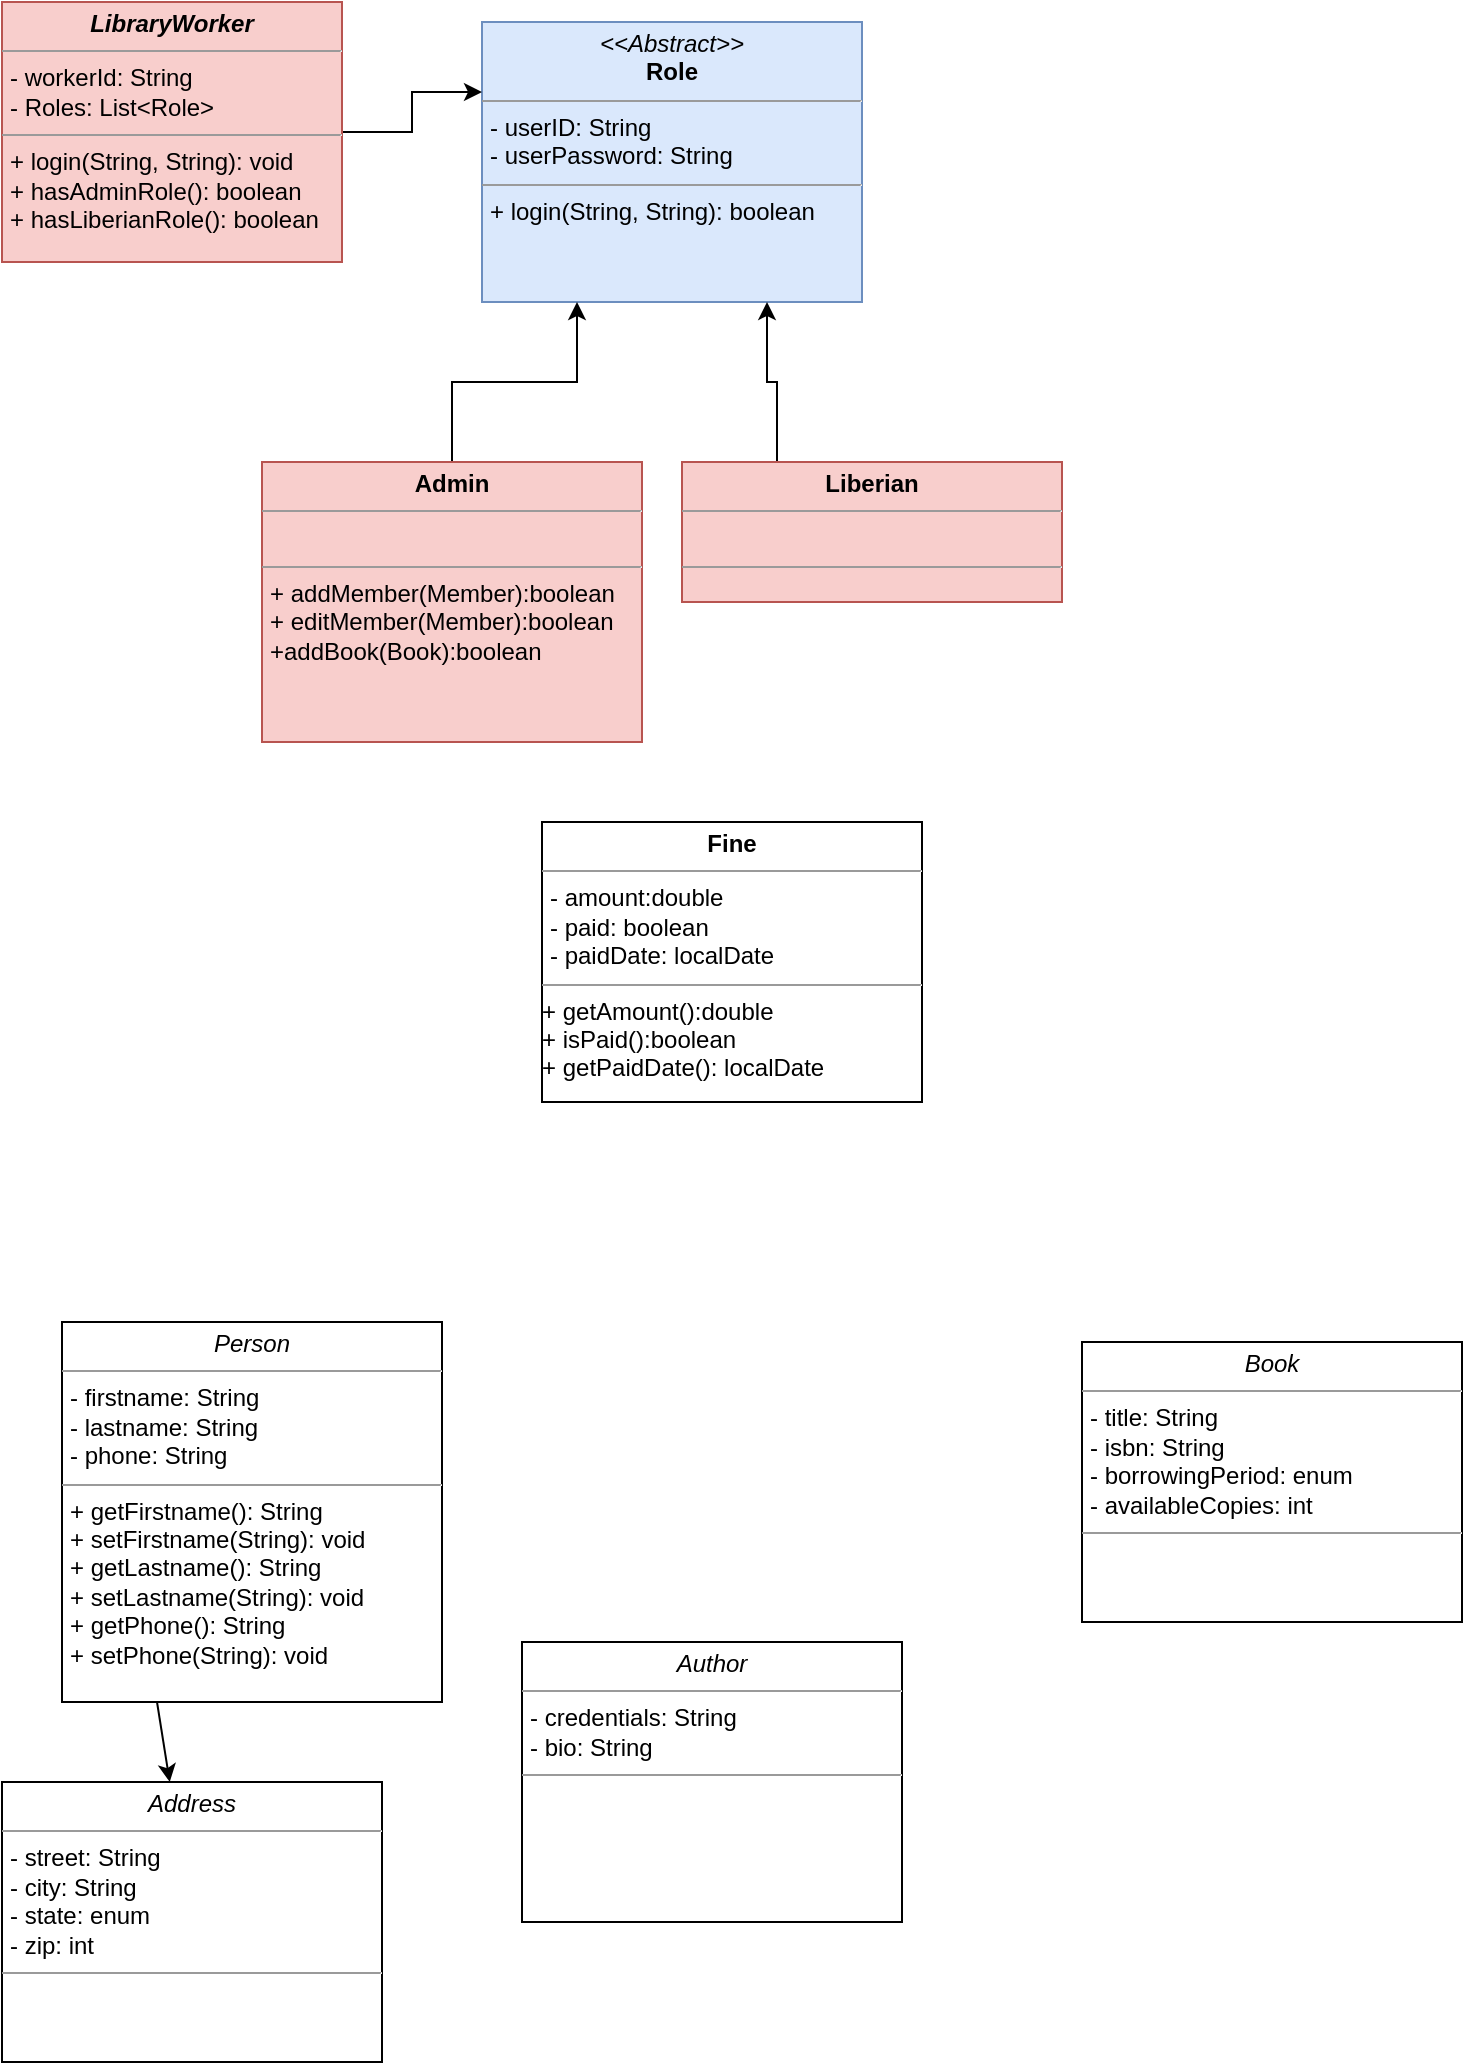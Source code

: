 <mxfile version="12.8.0" type="github">
  <diagram id="C5RBs43oDa-KdzZeNtuy" name="Page-1">
    <mxGraphModel dx="1080" dy="463" grid="1" gridSize="10" guides="1" tooltips="1" connect="1" arrows="1" fold="1" page="1" pageScale="1" pageWidth="827" pageHeight="1169" math="0" shadow="0">
      <root>
        <mxCell id="WIyWlLk6GJQsqaUBKTNV-0" />
        <mxCell id="WIyWlLk6GJQsqaUBKTNV-1" parent="WIyWlLk6GJQsqaUBKTNV-0" />
        <mxCell id="Q8Ta3W_mLMSd2tnhAirj-0" value="&lt;p style=&quot;margin: 0px ; margin-top: 4px ; text-align: center&quot;&gt;&lt;i&gt;&amp;lt;&amp;lt;Abstract&amp;gt;&amp;gt;&lt;/i&gt;&lt;br&gt;&lt;b&gt;Role&lt;/b&gt;&lt;/p&gt;&lt;hr size=&quot;1&quot;&gt;&lt;p style=&quot;margin: 0px ; margin-left: 4px&quot;&gt;- userID: String&lt;br&gt;- userPassword: String&lt;/p&gt;&lt;hr size=&quot;1&quot;&gt;&lt;p style=&quot;margin: 0px ; margin-left: 4px&quot;&gt;+ login(String, String): boolean&lt;br&gt;&lt;/p&gt;" style="verticalAlign=top;align=left;overflow=fill;fontSize=12;fontFamily=Helvetica;html=1;rounded=0;shadow=0;comic=0;labelBackgroundColor=none;strokeWidth=1;fillColor=#dae8fc;strokeColor=#6c8ebf;" parent="WIyWlLk6GJQsqaUBKTNV-1" vertex="1">
          <mxGeometry x="280" y="70" width="190" height="140" as="geometry" />
        </mxCell>
        <mxCell id="uN18D2bCye-AXupySbT--0" style="edgeStyle=orthogonalEdgeStyle;rounded=0;orthogonalLoop=1;jettySize=auto;html=1;exitX=0.5;exitY=0;exitDx=0;exitDy=0;entryX=0.25;entryY=1;entryDx=0;entryDy=0;" edge="1" parent="WIyWlLk6GJQsqaUBKTNV-1" source="Q8Ta3W_mLMSd2tnhAirj-1" target="Q8Ta3W_mLMSd2tnhAirj-0">
          <mxGeometry relative="1" as="geometry" />
        </mxCell>
        <mxCell id="Q8Ta3W_mLMSd2tnhAirj-1" value="&lt;p style=&quot;margin: 0px ; margin-top: 4px ; text-align: center&quot;&gt;&lt;b&gt;Admin&lt;/b&gt;&lt;/p&gt;&lt;hr size=&quot;1&quot;&gt;&lt;p style=&quot;margin: 0px ; margin-left: 4px&quot;&gt;&lt;br&gt;&lt;/p&gt;&lt;hr size=&quot;1&quot;&gt;&lt;p style=&quot;margin: 0px ; margin-left: 4px&quot;&gt;+ addMember(Member):boolean&lt;/p&gt;&lt;p style=&quot;margin: 0px ; margin-left: 4px&quot;&gt;+ editMember(Member):boolean&lt;/p&gt;&lt;p style=&quot;margin: 0px ; margin-left: 4px&quot;&gt;+addBook(Book):boolean&lt;/p&gt;&lt;p style=&quot;margin: 0px ; margin-left: 4px&quot;&gt;&lt;br&gt;&lt;/p&gt;" style="verticalAlign=top;align=left;overflow=fill;fontSize=12;fontFamily=Helvetica;html=1;rounded=0;shadow=0;comic=0;labelBackgroundColor=none;strokeWidth=1;fillColor=#f8cecc;strokeColor=#b85450;" parent="WIyWlLk6GJQsqaUBKTNV-1" vertex="1">
          <mxGeometry x="170" y="290" width="190" height="140" as="geometry" />
        </mxCell>
        <mxCell id="N_WNCTHjJGH0J6ZBHNhc-0" value="&lt;p style=&quot;margin: 0px ; margin-top: 4px ; text-align: center&quot;&gt;&lt;i&gt;Book&lt;/i&gt;&lt;/p&gt;&lt;hr size=&quot;1&quot;&gt;&lt;p style=&quot;margin: 0px ; margin-left: 4px&quot;&gt;- title: String&lt;br&gt;- isbn: String&lt;/p&gt;&lt;p style=&quot;margin: 0px ; margin-left: 4px&quot;&gt;- borrowingPeriod: enum&lt;/p&gt;&lt;p style=&quot;margin: 0px ; margin-left: 4px&quot;&gt;- availableCopies: int&lt;/p&gt;&lt;hr size=&quot;1&quot;&gt;&lt;p style=&quot;margin: 0px ; margin-left: 4px&quot;&gt;&lt;br&gt;&lt;/p&gt;" style="verticalAlign=top;align=left;overflow=fill;fontSize=12;fontFamily=Helvetica;html=1;rounded=0;shadow=0;comic=0;labelBackgroundColor=none;strokeWidth=1" vertex="1" parent="WIyWlLk6GJQsqaUBKTNV-1">
          <mxGeometry x="580" y="730" width="190" height="140" as="geometry" />
        </mxCell>
        <mxCell id="uN18D2bCye-AXupySbT--4" style="edgeStyle=orthogonalEdgeStyle;rounded=0;orthogonalLoop=1;jettySize=auto;html=1;exitX=0.25;exitY=0;exitDx=0;exitDy=0;entryX=0.75;entryY=1;entryDx=0;entryDy=0;" edge="1" parent="WIyWlLk6GJQsqaUBKTNV-1" source="uN18D2bCye-AXupySbT--1" target="Q8Ta3W_mLMSd2tnhAirj-0">
          <mxGeometry relative="1" as="geometry" />
        </mxCell>
        <mxCell id="N_WNCTHjJGH0J6ZBHNhc-1" value="&lt;p style=&quot;margin: 0px ; margin-top: 4px ; text-align: center&quot;&gt;&lt;i&gt;Person&lt;/i&gt;&lt;br&gt;&lt;/p&gt;&lt;hr size=&quot;1&quot;&gt;&lt;p style=&quot;margin: 0px ; margin-left: 4px&quot;&gt;- firstname: String&lt;br&gt;- lastname: String&lt;/p&gt;&lt;p style=&quot;margin: 0px ; margin-left: 4px&quot;&gt;- phone: String&lt;br&gt;&lt;/p&gt;&lt;hr size=&quot;1&quot;&gt;&lt;p style=&quot;margin: 0px ; margin-left: 4px&quot;&gt;+ getFirstname(): String&lt;/p&gt;&lt;p style=&quot;margin: 0px ; margin-left: 4px&quot;&gt;+ setFirstname(String): void&lt;br&gt;&lt;/p&gt;&lt;p style=&quot;margin: 0px 0px 0px 4px&quot;&gt;+ getLastname(): String&lt;/p&gt;&lt;p style=&quot;margin: 0px 0px 0px 4px&quot;&gt;+ setLastname(String): void&lt;br&gt;&lt;/p&gt;&lt;p style=&quot;margin: 0px 0px 0px 4px&quot;&gt;+ getPhone(): String&lt;/p&gt;&lt;p style=&quot;margin: 0px 0px 0px 4px&quot;&gt;+ setPhone(String): void&lt;/p&gt;&lt;p style=&quot;margin: 0px 0px 0px 4px&quot;&gt;&lt;br&gt;&lt;/p&gt;" style="verticalAlign=top;align=left;overflow=fill;fontSize=12;fontFamily=Helvetica;html=1;rounded=0;shadow=0;comic=0;labelBackgroundColor=none;strokeWidth=1" vertex="1" parent="WIyWlLk6GJQsqaUBKTNV-1">
          <mxGeometry x="70" y="720" width="190" height="190" as="geometry" />
        </mxCell>
        <mxCell id="uN18D2bCye-AXupySbT--1" value="&lt;p style=&quot;margin: 0px ; margin-top: 4px ; text-align: center&quot;&gt;&lt;b&gt;Liberian&lt;/b&gt;&lt;/p&gt;&lt;hr size=&quot;1&quot;&gt;&lt;p style=&quot;margin: 0px ; margin-left: 4px&quot;&gt;&lt;br&gt;&lt;/p&gt;&lt;hr size=&quot;1&quot;&gt;&lt;p style=&quot;margin: 0px ; margin-left: 4px&quot;&gt;&lt;br&gt;&lt;/p&gt;" style="verticalAlign=top;align=left;overflow=fill;fontSize=12;fontFamily=Helvetica;html=1;rounded=0;shadow=0;comic=0;labelBackgroundColor=none;strokeWidth=1;fillColor=#f8cecc;strokeColor=#b85450;" vertex="1" parent="WIyWlLk6GJQsqaUBKTNV-1">
          <mxGeometry x="380" y="290" width="190" height="70" as="geometry" />
        </mxCell>
        <mxCell id="N_WNCTHjJGH0J6ZBHNhc-2" value="&lt;p style=&quot;margin: 0px ; margin-top: 4px ; text-align: center&quot;&gt;&lt;i&gt;Address&lt;/i&gt;&lt;/p&gt;&lt;hr size=&quot;1&quot;&gt;&lt;p style=&quot;margin: 0px ; margin-left: 4px&quot;&gt;- street: String&lt;br&gt;- city: String&lt;/p&gt;&lt;p style=&quot;margin: 0px ; margin-left: 4px&quot;&gt;- state: enum&lt;/p&gt;&lt;p style=&quot;margin: 0px ; margin-left: 4px&quot;&gt;- zip: int&lt;/p&gt;&lt;hr size=&quot;1&quot;&gt;&lt;p style=&quot;margin: 0px ; margin-left: 4px&quot;&gt;&lt;br&gt;&lt;/p&gt;" style="verticalAlign=top;align=left;overflow=fill;fontSize=12;fontFamily=Helvetica;html=1;rounded=0;shadow=0;comic=0;labelBackgroundColor=none;strokeWidth=1" vertex="1" parent="WIyWlLk6GJQsqaUBKTNV-1">
          <mxGeometry x="40" y="950" width="190" height="140" as="geometry" />
        </mxCell>
        <mxCell id="uN18D2bCye-AXupySbT--6" style="edgeStyle=orthogonalEdgeStyle;rounded=0;orthogonalLoop=1;jettySize=auto;html=1;exitX=1;exitY=0.5;exitDx=0;exitDy=0;entryX=0;entryY=0.25;entryDx=0;entryDy=0;" edge="1" parent="WIyWlLk6GJQsqaUBKTNV-1" source="uN18D2bCye-AXupySbT--5" target="Q8Ta3W_mLMSd2tnhAirj-0">
          <mxGeometry relative="1" as="geometry" />
        </mxCell>
        <mxCell id="N_WNCTHjJGH0J6ZBHNhc-3" value="" style="endArrow=classic;html=1;exitX=0.25;exitY=1;exitDx=0;exitDy=0;" edge="1" parent="WIyWlLk6GJQsqaUBKTNV-1" source="N_WNCTHjJGH0J6ZBHNhc-1" target="N_WNCTHjJGH0J6ZBHNhc-2">
          <mxGeometry width="50" height="50" relative="1" as="geometry">
            <mxPoint x="390" y="800" as="sourcePoint" />
            <mxPoint x="440" y="750" as="targetPoint" />
          </mxGeometry>
        </mxCell>
        <mxCell id="uN18D2bCye-AXupySbT--5" value="&lt;p style=&quot;margin: 0px ; margin-top: 4px ; text-align: center&quot;&gt;&lt;i&gt;&lt;b&gt;LibraryWorker&lt;/b&gt;&lt;/i&gt;&lt;/p&gt;&lt;hr size=&quot;1&quot;&gt;&lt;p style=&quot;margin: 0px ; margin-left: 4px&quot;&gt;- workerId: String&lt;br&gt;- Roles: List&amp;lt;Role&amp;gt;&lt;/p&gt;&lt;hr size=&quot;1&quot;&gt;&lt;p style=&quot;margin: 0px ; margin-left: 4px&quot;&gt;+ login(String, String): void&lt;br&gt;+ hasAdminRole(): boolean&lt;/p&gt;&lt;p style=&quot;margin: 0px ; margin-left: 4px&quot;&gt;+ hasLiberianRole(): boolean&lt;br&gt;&lt;/p&gt;&lt;p style=&quot;margin: 0px ; margin-left: 4px&quot;&gt;&lt;br&gt;&lt;/p&gt;" style="verticalAlign=top;align=left;overflow=fill;fontSize=12;fontFamily=Helvetica;html=1;rounded=0;shadow=0;comic=0;labelBackgroundColor=none;strokeWidth=1;fillColor=#f8cecc;strokeColor=#b85450;" vertex="1" parent="WIyWlLk6GJQsqaUBKTNV-1">
          <mxGeometry x="40" y="60" width="170" height="130" as="geometry" />
        </mxCell>
        <mxCell id="N_WNCTHjJGH0J6ZBHNhc-4" value="&lt;p style=&quot;margin: 0px ; margin-top: 4px ; text-align: center&quot;&gt;&lt;i&gt;Author&lt;/i&gt;&lt;/p&gt;&lt;hr size=&quot;1&quot;&gt;&lt;p style=&quot;margin: 0px ; margin-left: 4px&quot;&gt;- credentials: String&lt;br&gt;- bio: String&lt;/p&gt;&lt;hr size=&quot;1&quot;&gt;&lt;p style=&quot;margin: 0px ; margin-left: 4px&quot;&gt;&lt;br&gt;&lt;/p&gt;" style="verticalAlign=top;align=left;overflow=fill;fontSize=12;fontFamily=Helvetica;html=1;rounded=0;shadow=0;comic=0;labelBackgroundColor=none;strokeWidth=1" vertex="1" parent="WIyWlLk6GJQsqaUBKTNV-1">
          <mxGeometry x="300" y="880" width="190" height="140" as="geometry" />
        </mxCell>
        <mxCell id="uN18D2bCye-AXupySbT--7" value="&lt;p style=&quot;margin: 0px ; margin-top: 4px ; text-align: center&quot;&gt;&lt;b&gt;Fine&lt;/b&gt;&lt;/p&gt;&lt;hr size=&quot;1&quot;&gt;&lt;p style=&quot;margin: 0px ; margin-left: 4px&quot;&gt;- amount:double&lt;/p&gt;&lt;p style=&quot;margin: 0px ; margin-left: 4px&quot;&gt;- paid: boolean&lt;/p&gt;&lt;p style=&quot;margin: 0px ; margin-left: 4px&quot;&gt;- paidDate: localDate&lt;br&gt;&lt;/p&gt;&lt;hr size=&quot;1&quot;&gt;&lt;div&gt;+ getAmount():double&lt;/div&gt;&lt;div&gt;+ isPaid():boolean&lt;/div&gt;&lt;div&gt;+ getPaidDate(): localDate&lt;br&gt;&lt;/div&gt;" style="verticalAlign=top;align=left;overflow=fill;fontSize=12;fontFamily=Helvetica;html=1;rounded=0;shadow=0;comic=0;labelBackgroundColor=none;strokeWidth=1" vertex="1" parent="WIyWlLk6GJQsqaUBKTNV-1">
          <mxGeometry x="310" y="470" width="190" height="140" as="geometry" />
        </mxCell>
      </root>
    </mxGraphModel>
  </diagram>
</mxfile>

